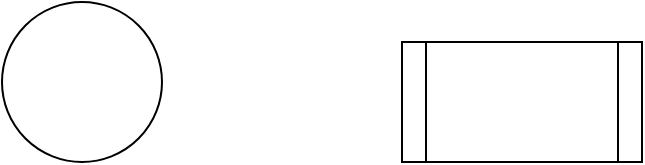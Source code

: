 <mxfile version="17.4.6" type="github">
  <diagram id="7RYTvBll0qIs2Fa22QJT" name="Page-1">
    <mxGraphModel dx="1422" dy="794" grid="1" gridSize="10" guides="1" tooltips="1" connect="1" arrows="1" fold="1" page="1" pageScale="1" pageWidth="827" pageHeight="1169" math="0" shadow="0">
      <root>
        <mxCell id="0" />
        <mxCell id="1" parent="0" />
        <mxCell id="aJmuObeIaRBXbSZjVAwa-1" value="" style="ellipse;whiteSpace=wrap;html=1;aspect=fixed;" parent="1" vertex="1">
          <mxGeometry x="200" y="150" width="80" height="80" as="geometry" />
        </mxCell>
        <mxCell id="aJmuObeIaRBXbSZjVAwa-2" value="" style="shape=process;whiteSpace=wrap;html=1;backgroundOutline=1;" parent="1" vertex="1">
          <mxGeometry x="400" y="170" width="120" height="60" as="geometry" />
        </mxCell>
      </root>
    </mxGraphModel>
  </diagram>
</mxfile>
